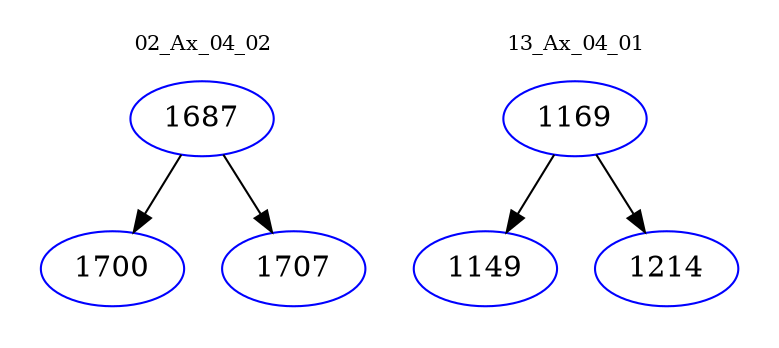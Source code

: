 digraph{
subgraph cluster_0 {
color = white
label = "02_Ax_04_02";
fontsize=10;
T0_1687 [label="1687", color="blue"]
T0_1687 -> T0_1700 [color="black"]
T0_1700 [label="1700", color="blue"]
T0_1687 -> T0_1707 [color="black"]
T0_1707 [label="1707", color="blue"]
}
subgraph cluster_1 {
color = white
label = "13_Ax_04_01";
fontsize=10;
T1_1169 [label="1169", color="blue"]
T1_1169 -> T1_1149 [color="black"]
T1_1149 [label="1149", color="blue"]
T1_1169 -> T1_1214 [color="black"]
T1_1214 [label="1214", color="blue"]
}
}
